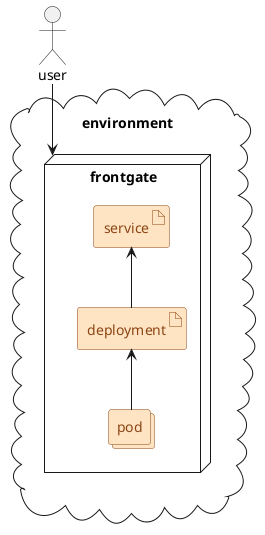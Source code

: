 @startuml
<style>
artifact {
  BackgroundColor bisque
  LineColor saddlebrown
  FontColor saddlebrown
}
collections {
  BackgroundColor bisque
  LineColor saddlebrown
  FontColor saddlebrown
}
</style>

actor user
cloud environment {
  node "frontgate" as frontgate {
    artifact service as front_service
    artifact deployment as front_deployment
    collections pod as front_pod
  }
}

user --> frontgate
front_service <-- front_deployment
front_deployment <-- front_pod
@enduml
